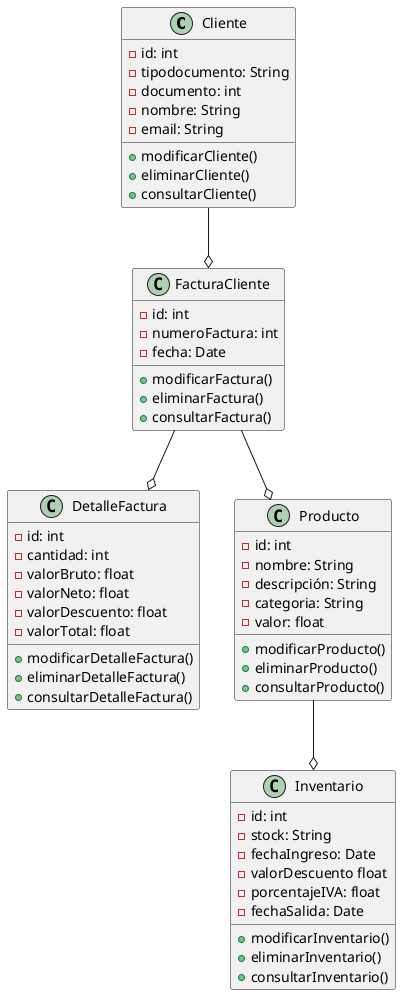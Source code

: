 @startuml

class Cliente {
    - id: int
    - tipodocumento: String
    - documento: int
    - nombre: String
    - email: String
    + modificarCliente()
    + eliminarCliente()
    + consultarCliente()
}

class FacturaCliente {
    - id: int
    - numeroFactura: int
    - fecha: Date
    + modificarFactura()
    + eliminarFactura()
    + consultarFactura()
}

class DetalleFactura {
    - id: int 
    - cantidad: int 
    - valorBruto: float  
    - valorNeto: float
    - valorDescuento: float 
    - valorTotal: float 
    + modificarDetalleFactura()
    + eliminarDetalleFactura()
    + consultarDetalleFactura()
    
}

class Producto{
    - id: int
    - nombre: String 
    - descripción: String
    - categoria: String
    - valor: float
    + modificarProducto()
    + eliminarProducto()
    + consultarProducto()

}

class Inventario {
    - id: int 
    - stock: String
    - fechaIngreso: Date 
    - valorDescuento float
    - porcentajeIVA: float
    - fechaSalida: Date
    + modificarInventario()
    + eliminarInventario()
    + consultarInventario()
    
}

Cliente --o FacturaCliente
FacturaCliente --o  DetalleFactura
FacturaCliente --o Producto
Producto --o Inventario

@enduml